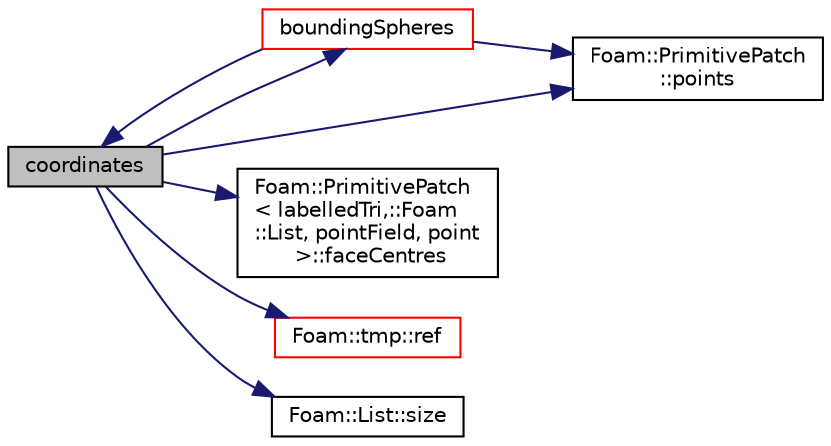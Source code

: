 digraph "coordinates"
{
  bgcolor="transparent";
  edge [fontname="Helvetica",fontsize="10",labelfontname="Helvetica",labelfontsize="10"];
  node [fontname="Helvetica",fontsize="10",shape=record];
  rankdir="LR";
  Node1 [label="coordinates",height=0.2,width=0.4,color="black", fillcolor="grey75", style="filled", fontcolor="black"];
  Node1 -> Node2 [color="midnightblue",fontsize="10",style="solid",fontname="Helvetica"];
  Node2 [label="boundingSpheres",height=0.2,width=0.4,color="red",URL="$a02778.html#af4690dee4a2416d50cd4376b4f6fad03",tooltip="Get bounding spheres (centre and radius squared). Any point. "];
  Node2 -> Node1 [color="midnightblue",fontsize="10",style="solid",fontname="Helvetica"];
  Node2 -> Node3 [color="midnightblue",fontsize="10",style="solid",fontname="Helvetica"];
  Node3 [label="Foam::PrimitivePatch\l::points",height=0.2,width=0.4,color="black",URL="$a02021.html#a1f42f31bcf706357682dcf097255b544",tooltip="Return reference to global points. "];
  Node1 -> Node4 [color="midnightblue",fontsize="10",style="solid",fontname="Helvetica"];
  Node4 [label="Foam::PrimitivePatch\l\< labelledTri,::Foam\l::List, pointField, point\l \>::faceCentres",height=0.2,width=0.4,color="black",URL="$a02021.html#a3f7e028407f9cc6cc3aa08672f9c1eb6",tooltip="Return face centres for patch. "];
  Node1 -> Node3 [color="midnightblue",fontsize="10",style="solid",fontname="Helvetica"];
  Node1 -> Node5 [color="midnightblue",fontsize="10",style="solid",fontname="Helvetica"];
  Node5 [label="Foam::tmp::ref",height=0.2,width=0.4,color="red",URL="$a02711.html#af16202cc9b8e931206cfceb8d9779bb2",tooltip="Return non-const reference or generate a fatal error. "];
  Node1 -> Node6 [color="midnightblue",fontsize="10",style="solid",fontname="Helvetica"];
  Node6 [label="Foam::List::size",height=0.2,width=0.4,color="black",URL="$a01397.html#a723361dc2020160f5492e8fe2d09fa44",tooltip="Return the number of elements in the UList. "];
}
